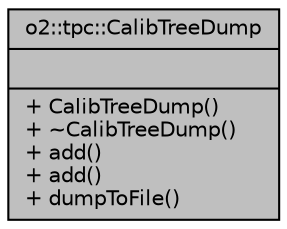 digraph "o2::tpc::CalibTreeDump"
{
 // INTERACTIVE_SVG=YES
  bgcolor="transparent";
  edge [fontname="Helvetica",fontsize="10",labelfontname="Helvetica",labelfontsize="10"];
  node [fontname="Helvetica",fontsize="10",shape=record];
  Node1 [label="{o2::tpc::CalibTreeDump\n||+ CalibTreeDump()\l+ ~CalibTreeDump()\l+ add()\l+ add()\l+ dumpToFile()\l}",height=0.2,width=0.4,color="black", fillcolor="grey75", style="filled", fontcolor="black"];
}
